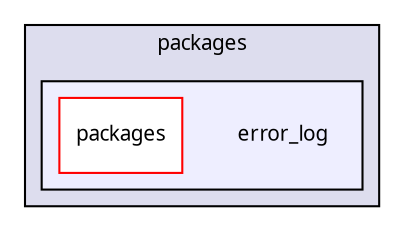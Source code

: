 digraph "packages/error_log/" {
  compound=true
  node [ fontsize="10", fontname="FreeSans.ttf"];
  edge [ labelfontsize="10", labelfontname="FreeSans.ttf"];
  subgraph clusterdir_93501a11e921083efbd154e0cdff5f10 {
    graph [ bgcolor="#ddddee", pencolor="black", label="packages" fontname="FreeSans.ttf", fontsize="10", URL="dir_93501a11e921083efbd154e0cdff5f10.html"]
  subgraph clusterdir_7f8c56000a0a3c43ddc72af0d2a4f7ff {
    graph [ bgcolor="#eeeeff", pencolor="black", label="" URL="dir_7f8c56000a0a3c43ddc72af0d2a4f7ff.html"];
    dir_7f8c56000a0a3c43ddc72af0d2a4f7ff [shape=plaintext label="error_log"];
    dir_1ac030a6ab26cc1ed11957ed56cdd692 [shape=box label="packages" color="red" fillcolor="white" style="filled" URL="dir_1ac030a6ab26cc1ed11957ed56cdd692.html"];
  }
  }
}
